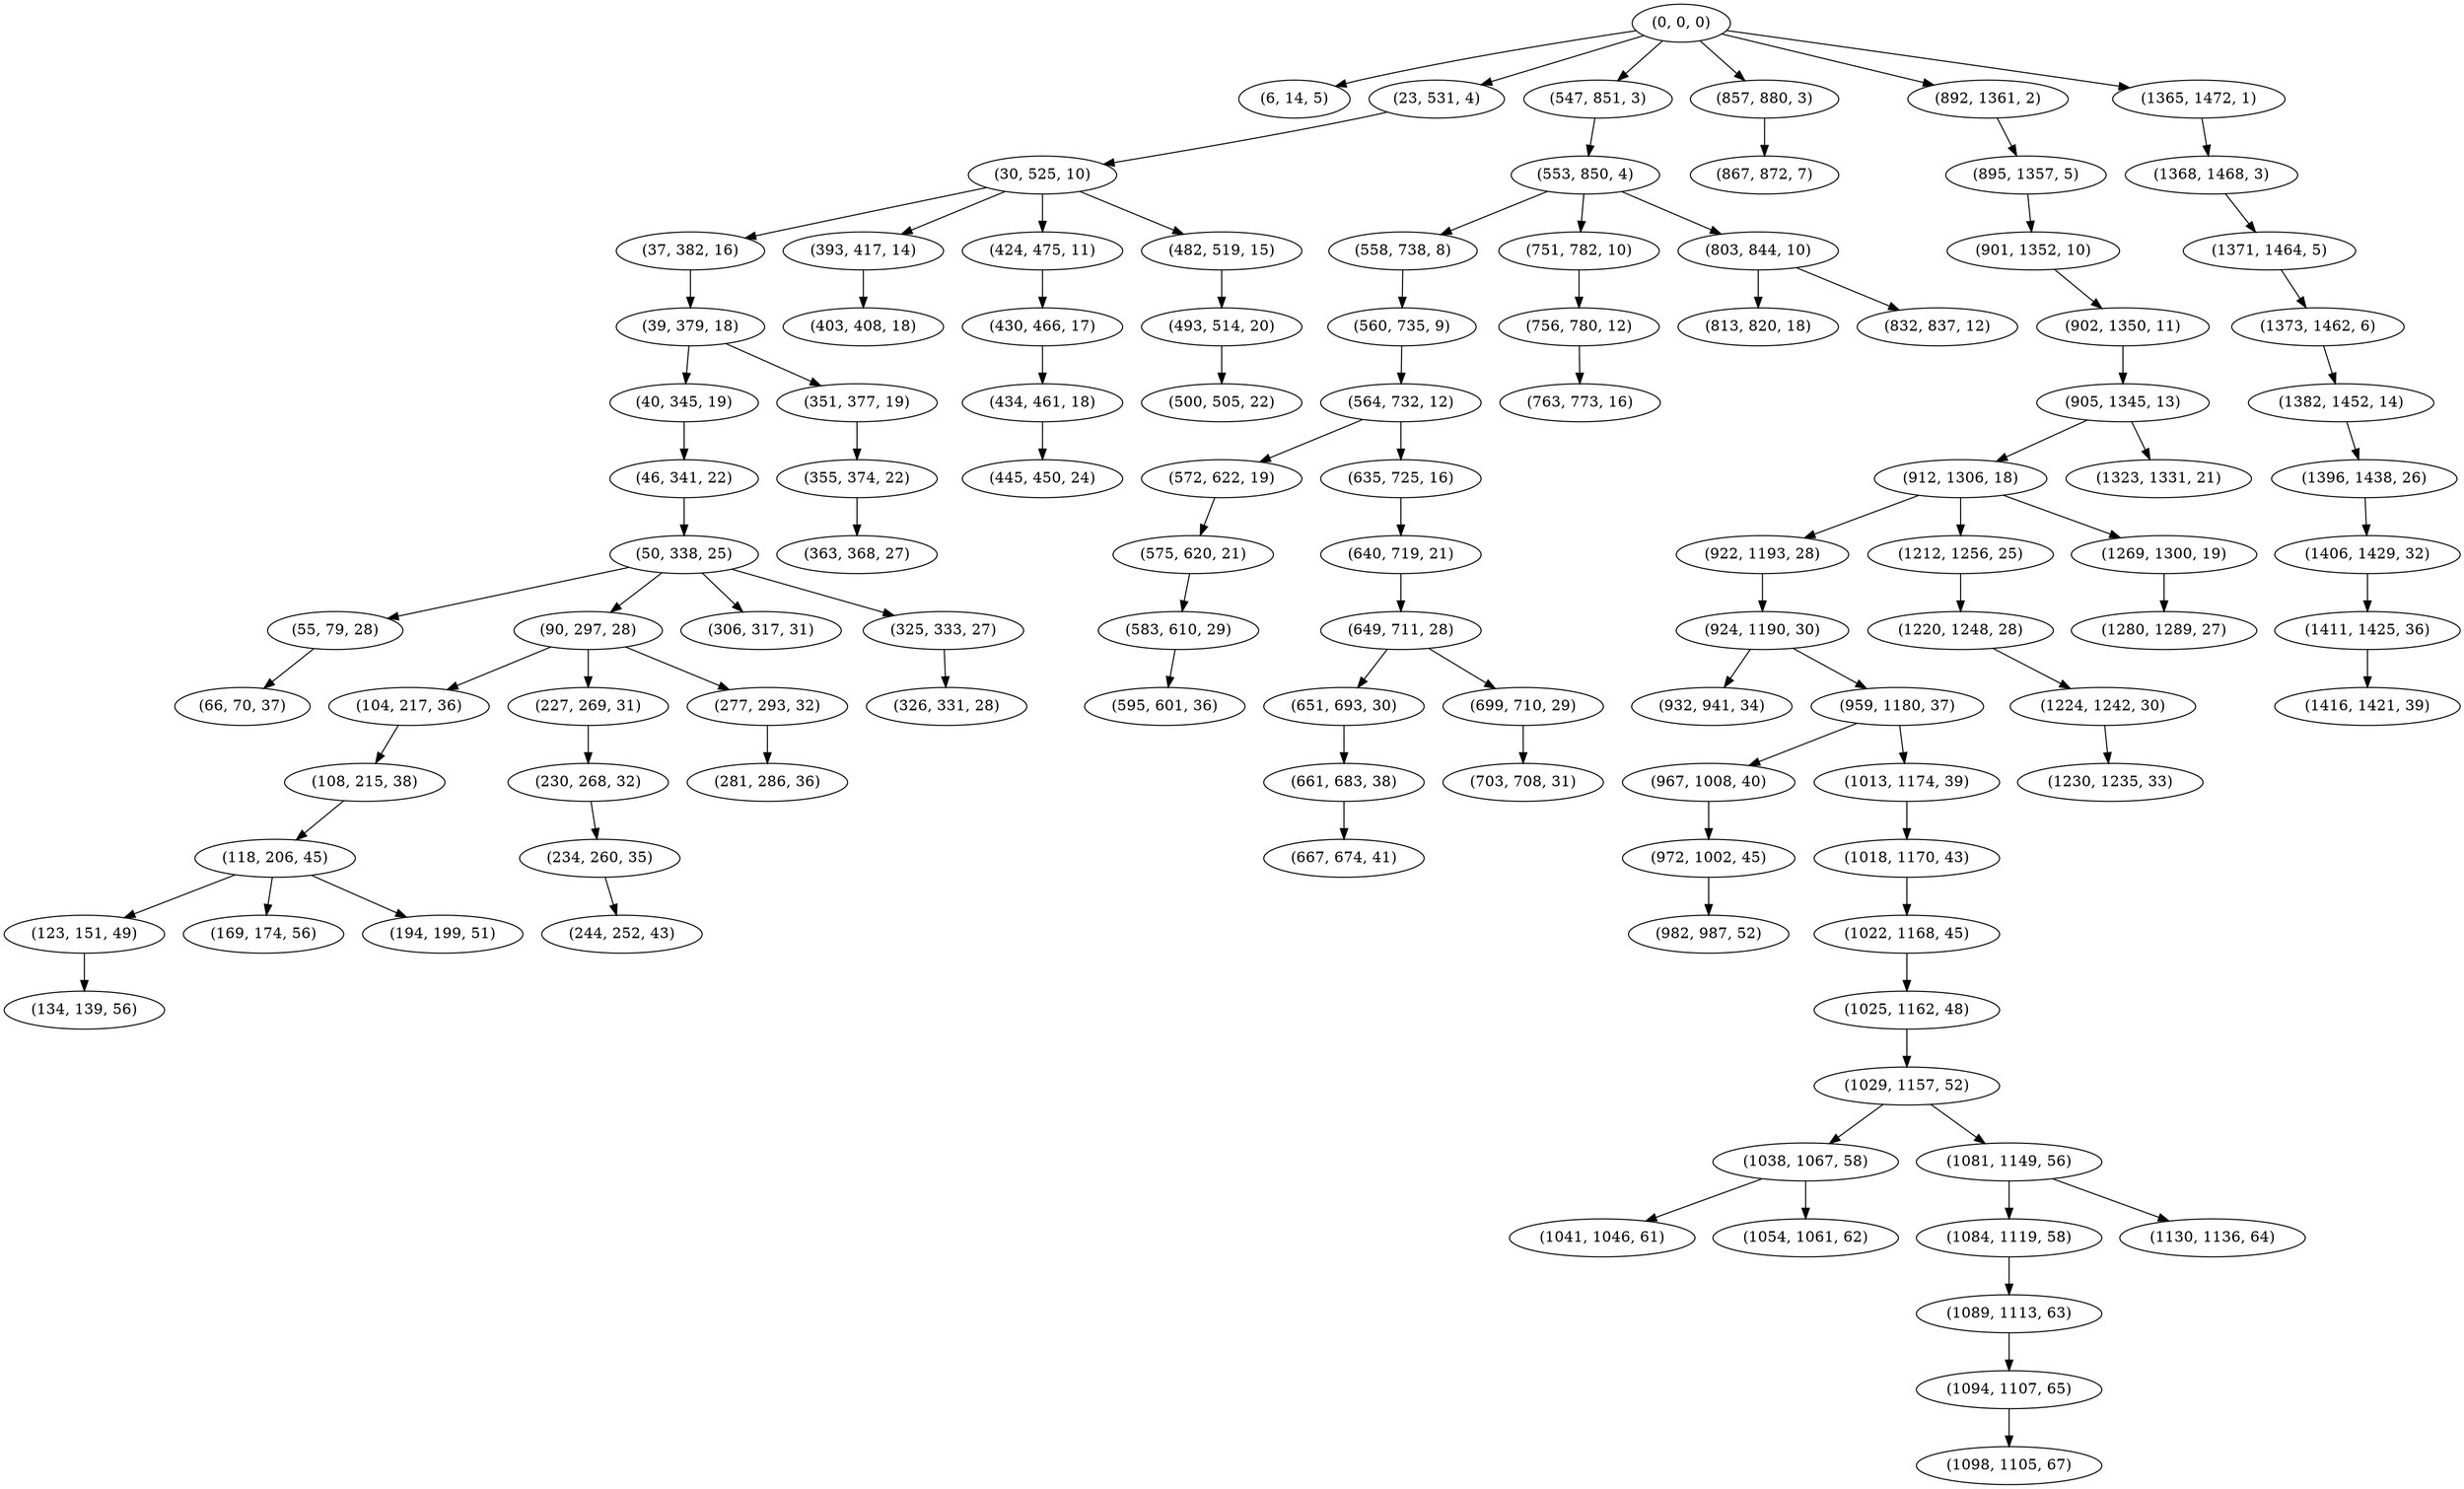 digraph tree {
    "(0, 0, 0)";
    "(6, 14, 5)";
    "(23, 531, 4)";
    "(30, 525, 10)";
    "(37, 382, 16)";
    "(39, 379, 18)";
    "(40, 345, 19)";
    "(46, 341, 22)";
    "(50, 338, 25)";
    "(55, 79, 28)";
    "(66, 70, 37)";
    "(90, 297, 28)";
    "(104, 217, 36)";
    "(108, 215, 38)";
    "(118, 206, 45)";
    "(123, 151, 49)";
    "(134, 139, 56)";
    "(169, 174, 56)";
    "(194, 199, 51)";
    "(227, 269, 31)";
    "(230, 268, 32)";
    "(234, 260, 35)";
    "(244, 252, 43)";
    "(277, 293, 32)";
    "(281, 286, 36)";
    "(306, 317, 31)";
    "(325, 333, 27)";
    "(326, 331, 28)";
    "(351, 377, 19)";
    "(355, 374, 22)";
    "(363, 368, 27)";
    "(393, 417, 14)";
    "(403, 408, 18)";
    "(424, 475, 11)";
    "(430, 466, 17)";
    "(434, 461, 18)";
    "(445, 450, 24)";
    "(482, 519, 15)";
    "(493, 514, 20)";
    "(500, 505, 22)";
    "(547, 851, 3)";
    "(553, 850, 4)";
    "(558, 738, 8)";
    "(560, 735, 9)";
    "(564, 732, 12)";
    "(572, 622, 19)";
    "(575, 620, 21)";
    "(583, 610, 29)";
    "(595, 601, 36)";
    "(635, 725, 16)";
    "(640, 719, 21)";
    "(649, 711, 28)";
    "(651, 693, 30)";
    "(661, 683, 38)";
    "(667, 674, 41)";
    "(699, 710, 29)";
    "(703, 708, 31)";
    "(751, 782, 10)";
    "(756, 780, 12)";
    "(763, 773, 16)";
    "(803, 844, 10)";
    "(813, 820, 18)";
    "(832, 837, 12)";
    "(857, 880, 3)";
    "(867, 872, 7)";
    "(892, 1361, 2)";
    "(895, 1357, 5)";
    "(901, 1352, 10)";
    "(902, 1350, 11)";
    "(905, 1345, 13)";
    "(912, 1306, 18)";
    "(922, 1193, 28)";
    "(924, 1190, 30)";
    "(932, 941, 34)";
    "(959, 1180, 37)";
    "(967, 1008, 40)";
    "(972, 1002, 45)";
    "(982, 987, 52)";
    "(1013, 1174, 39)";
    "(1018, 1170, 43)";
    "(1022, 1168, 45)";
    "(1025, 1162, 48)";
    "(1029, 1157, 52)";
    "(1038, 1067, 58)";
    "(1041, 1046, 61)";
    "(1054, 1061, 62)";
    "(1081, 1149, 56)";
    "(1084, 1119, 58)";
    "(1089, 1113, 63)";
    "(1094, 1107, 65)";
    "(1098, 1105, 67)";
    "(1130, 1136, 64)";
    "(1212, 1256, 25)";
    "(1220, 1248, 28)";
    "(1224, 1242, 30)";
    "(1230, 1235, 33)";
    "(1269, 1300, 19)";
    "(1280, 1289, 27)";
    "(1323, 1331, 21)";
    "(1365, 1472, 1)";
    "(1368, 1468, 3)";
    "(1371, 1464, 5)";
    "(1373, 1462, 6)";
    "(1382, 1452, 14)";
    "(1396, 1438, 26)";
    "(1406, 1429, 32)";
    "(1411, 1425, 36)";
    "(1416, 1421, 39)";
    "(0, 0, 0)" -> "(6, 14, 5)";
    "(0, 0, 0)" -> "(23, 531, 4)";
    "(0, 0, 0)" -> "(547, 851, 3)";
    "(0, 0, 0)" -> "(857, 880, 3)";
    "(0, 0, 0)" -> "(892, 1361, 2)";
    "(0, 0, 0)" -> "(1365, 1472, 1)";
    "(23, 531, 4)" -> "(30, 525, 10)";
    "(30, 525, 10)" -> "(37, 382, 16)";
    "(30, 525, 10)" -> "(393, 417, 14)";
    "(30, 525, 10)" -> "(424, 475, 11)";
    "(30, 525, 10)" -> "(482, 519, 15)";
    "(37, 382, 16)" -> "(39, 379, 18)";
    "(39, 379, 18)" -> "(40, 345, 19)";
    "(39, 379, 18)" -> "(351, 377, 19)";
    "(40, 345, 19)" -> "(46, 341, 22)";
    "(46, 341, 22)" -> "(50, 338, 25)";
    "(50, 338, 25)" -> "(55, 79, 28)";
    "(50, 338, 25)" -> "(90, 297, 28)";
    "(50, 338, 25)" -> "(306, 317, 31)";
    "(50, 338, 25)" -> "(325, 333, 27)";
    "(55, 79, 28)" -> "(66, 70, 37)";
    "(90, 297, 28)" -> "(104, 217, 36)";
    "(90, 297, 28)" -> "(227, 269, 31)";
    "(90, 297, 28)" -> "(277, 293, 32)";
    "(104, 217, 36)" -> "(108, 215, 38)";
    "(108, 215, 38)" -> "(118, 206, 45)";
    "(118, 206, 45)" -> "(123, 151, 49)";
    "(118, 206, 45)" -> "(169, 174, 56)";
    "(118, 206, 45)" -> "(194, 199, 51)";
    "(123, 151, 49)" -> "(134, 139, 56)";
    "(227, 269, 31)" -> "(230, 268, 32)";
    "(230, 268, 32)" -> "(234, 260, 35)";
    "(234, 260, 35)" -> "(244, 252, 43)";
    "(277, 293, 32)" -> "(281, 286, 36)";
    "(325, 333, 27)" -> "(326, 331, 28)";
    "(351, 377, 19)" -> "(355, 374, 22)";
    "(355, 374, 22)" -> "(363, 368, 27)";
    "(393, 417, 14)" -> "(403, 408, 18)";
    "(424, 475, 11)" -> "(430, 466, 17)";
    "(430, 466, 17)" -> "(434, 461, 18)";
    "(434, 461, 18)" -> "(445, 450, 24)";
    "(482, 519, 15)" -> "(493, 514, 20)";
    "(493, 514, 20)" -> "(500, 505, 22)";
    "(547, 851, 3)" -> "(553, 850, 4)";
    "(553, 850, 4)" -> "(558, 738, 8)";
    "(553, 850, 4)" -> "(751, 782, 10)";
    "(553, 850, 4)" -> "(803, 844, 10)";
    "(558, 738, 8)" -> "(560, 735, 9)";
    "(560, 735, 9)" -> "(564, 732, 12)";
    "(564, 732, 12)" -> "(572, 622, 19)";
    "(564, 732, 12)" -> "(635, 725, 16)";
    "(572, 622, 19)" -> "(575, 620, 21)";
    "(575, 620, 21)" -> "(583, 610, 29)";
    "(583, 610, 29)" -> "(595, 601, 36)";
    "(635, 725, 16)" -> "(640, 719, 21)";
    "(640, 719, 21)" -> "(649, 711, 28)";
    "(649, 711, 28)" -> "(651, 693, 30)";
    "(649, 711, 28)" -> "(699, 710, 29)";
    "(651, 693, 30)" -> "(661, 683, 38)";
    "(661, 683, 38)" -> "(667, 674, 41)";
    "(699, 710, 29)" -> "(703, 708, 31)";
    "(751, 782, 10)" -> "(756, 780, 12)";
    "(756, 780, 12)" -> "(763, 773, 16)";
    "(803, 844, 10)" -> "(813, 820, 18)";
    "(803, 844, 10)" -> "(832, 837, 12)";
    "(857, 880, 3)" -> "(867, 872, 7)";
    "(892, 1361, 2)" -> "(895, 1357, 5)";
    "(895, 1357, 5)" -> "(901, 1352, 10)";
    "(901, 1352, 10)" -> "(902, 1350, 11)";
    "(902, 1350, 11)" -> "(905, 1345, 13)";
    "(905, 1345, 13)" -> "(912, 1306, 18)";
    "(905, 1345, 13)" -> "(1323, 1331, 21)";
    "(912, 1306, 18)" -> "(922, 1193, 28)";
    "(912, 1306, 18)" -> "(1212, 1256, 25)";
    "(912, 1306, 18)" -> "(1269, 1300, 19)";
    "(922, 1193, 28)" -> "(924, 1190, 30)";
    "(924, 1190, 30)" -> "(932, 941, 34)";
    "(924, 1190, 30)" -> "(959, 1180, 37)";
    "(959, 1180, 37)" -> "(967, 1008, 40)";
    "(959, 1180, 37)" -> "(1013, 1174, 39)";
    "(967, 1008, 40)" -> "(972, 1002, 45)";
    "(972, 1002, 45)" -> "(982, 987, 52)";
    "(1013, 1174, 39)" -> "(1018, 1170, 43)";
    "(1018, 1170, 43)" -> "(1022, 1168, 45)";
    "(1022, 1168, 45)" -> "(1025, 1162, 48)";
    "(1025, 1162, 48)" -> "(1029, 1157, 52)";
    "(1029, 1157, 52)" -> "(1038, 1067, 58)";
    "(1029, 1157, 52)" -> "(1081, 1149, 56)";
    "(1038, 1067, 58)" -> "(1041, 1046, 61)";
    "(1038, 1067, 58)" -> "(1054, 1061, 62)";
    "(1081, 1149, 56)" -> "(1084, 1119, 58)";
    "(1081, 1149, 56)" -> "(1130, 1136, 64)";
    "(1084, 1119, 58)" -> "(1089, 1113, 63)";
    "(1089, 1113, 63)" -> "(1094, 1107, 65)";
    "(1094, 1107, 65)" -> "(1098, 1105, 67)";
    "(1212, 1256, 25)" -> "(1220, 1248, 28)";
    "(1220, 1248, 28)" -> "(1224, 1242, 30)";
    "(1224, 1242, 30)" -> "(1230, 1235, 33)";
    "(1269, 1300, 19)" -> "(1280, 1289, 27)";
    "(1365, 1472, 1)" -> "(1368, 1468, 3)";
    "(1368, 1468, 3)" -> "(1371, 1464, 5)";
    "(1371, 1464, 5)" -> "(1373, 1462, 6)";
    "(1373, 1462, 6)" -> "(1382, 1452, 14)";
    "(1382, 1452, 14)" -> "(1396, 1438, 26)";
    "(1396, 1438, 26)" -> "(1406, 1429, 32)";
    "(1406, 1429, 32)" -> "(1411, 1425, 36)";
    "(1411, 1425, 36)" -> "(1416, 1421, 39)";
}
